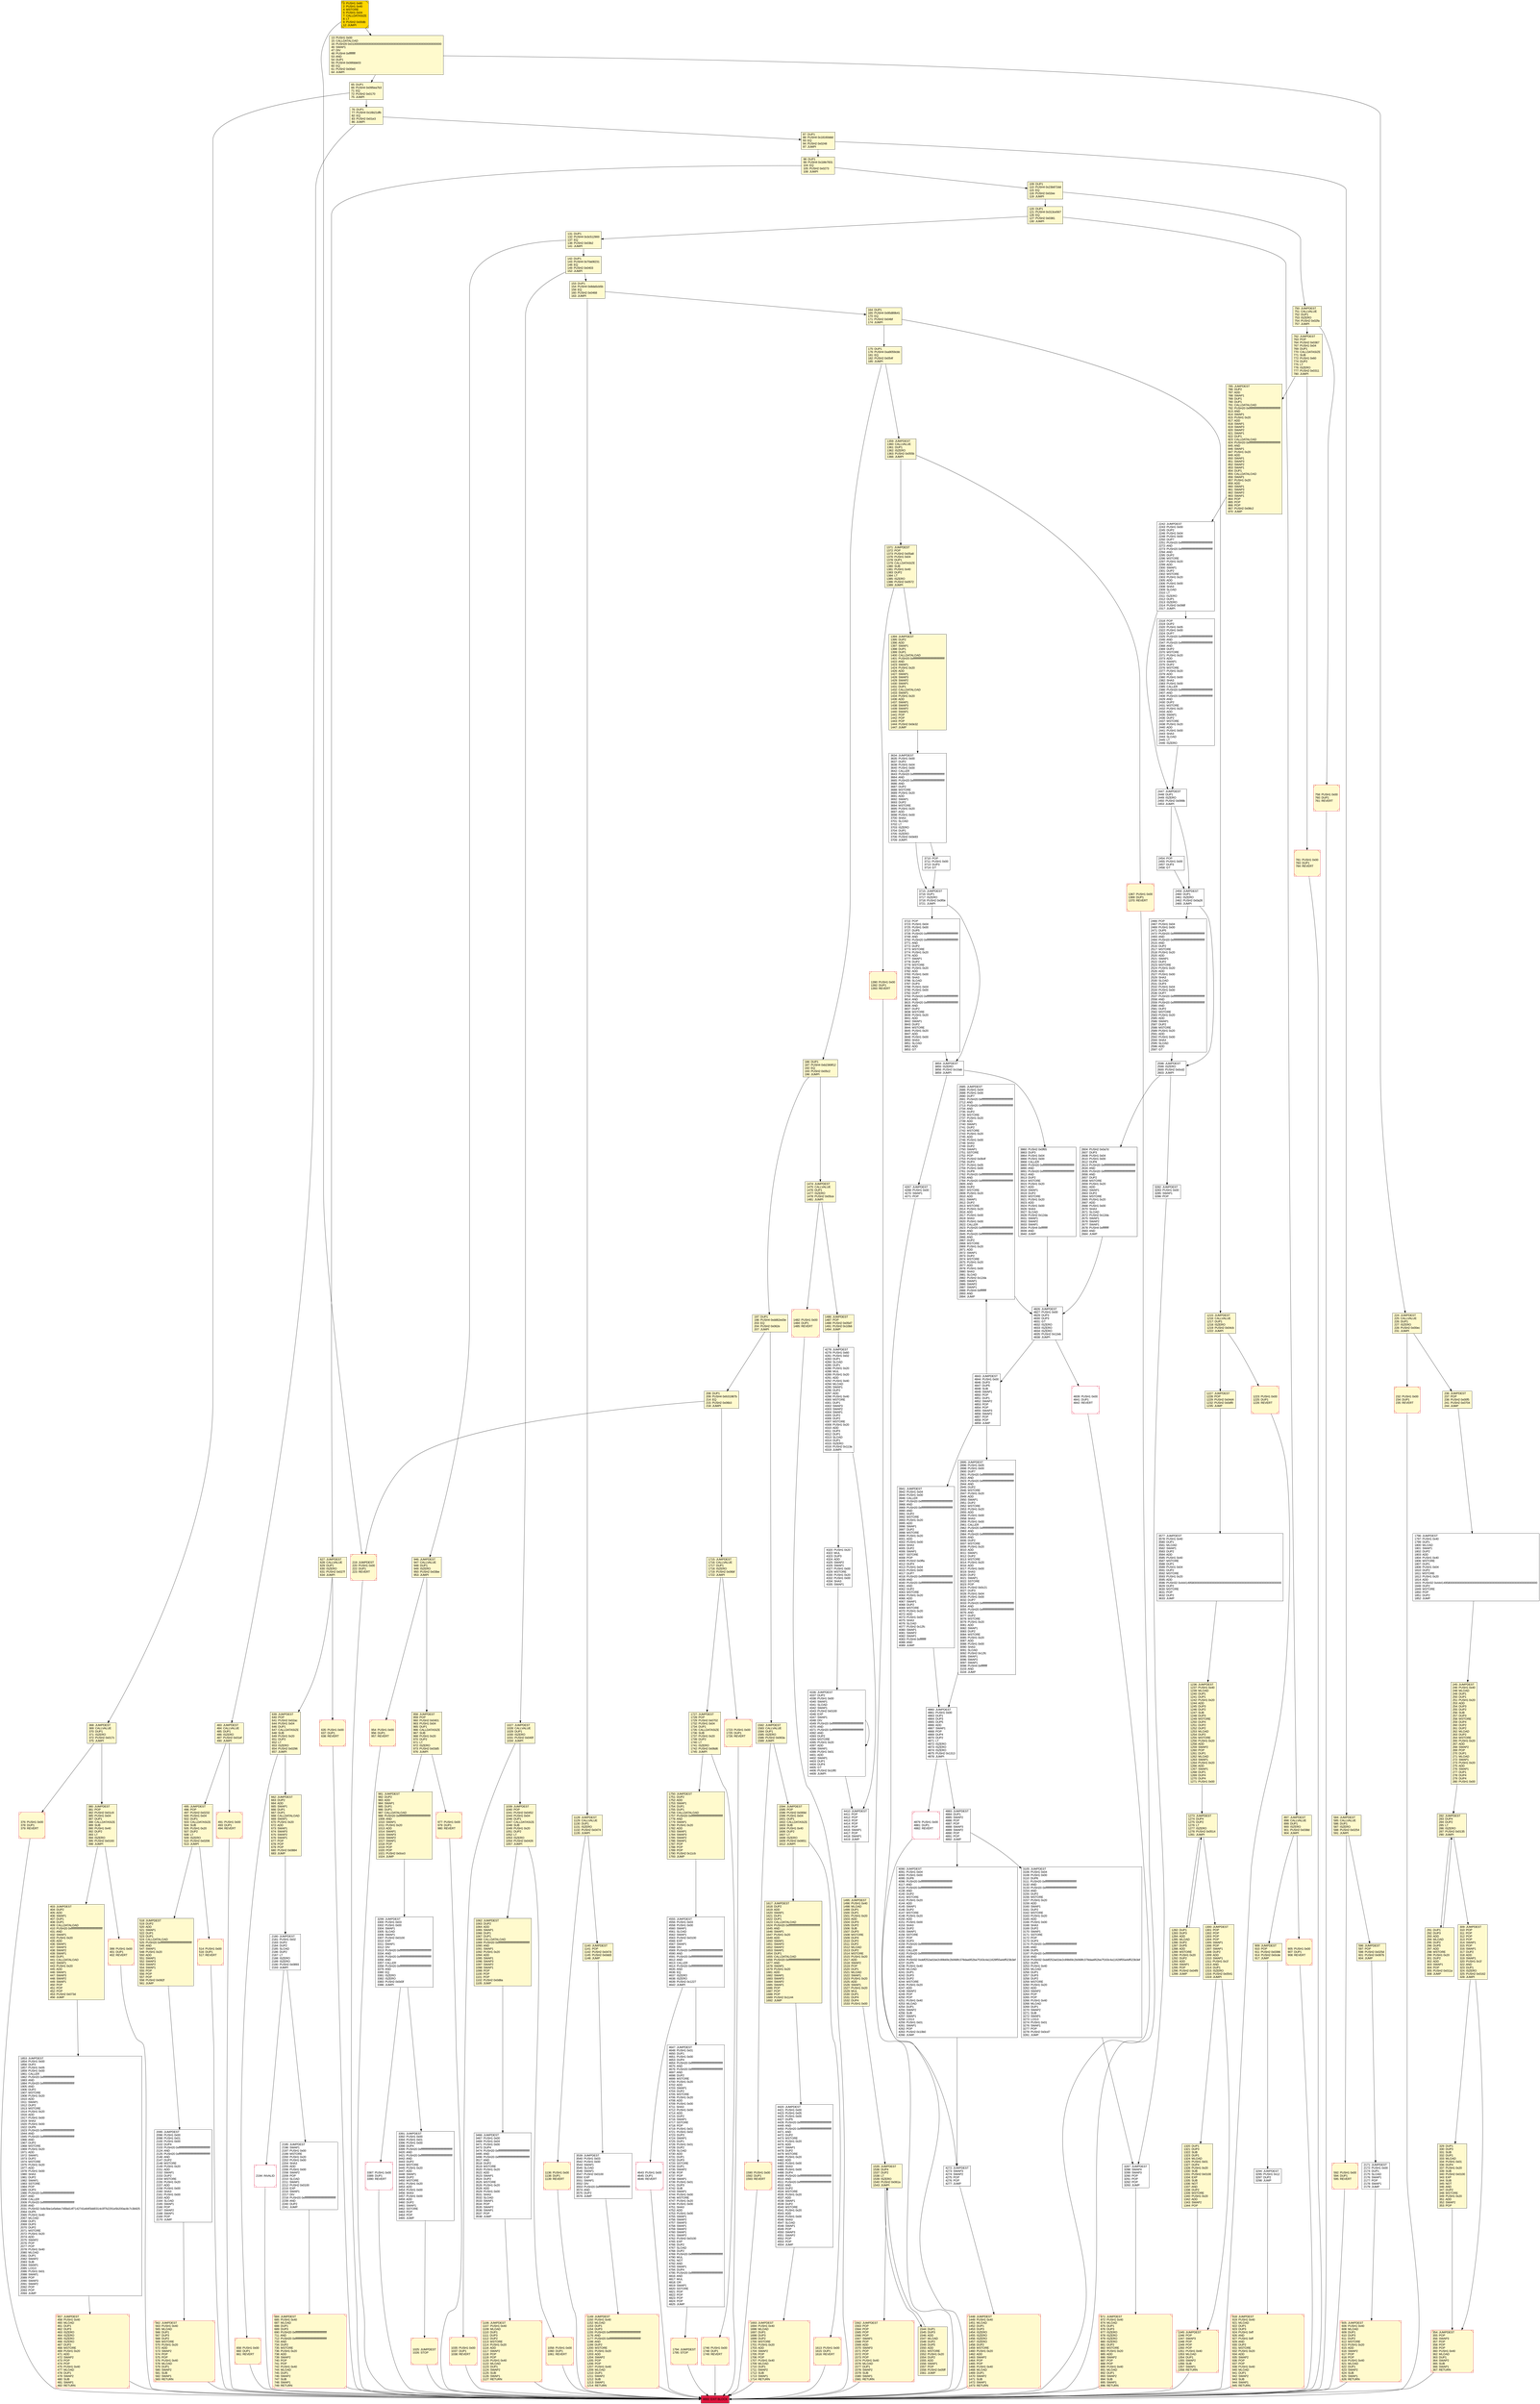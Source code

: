 digraph G {
bgcolor=transparent rankdir=UD;
node [shape=box style=filled color=black fillcolor=white fontname=arial fontcolor=black];
2685 [label="2685: JUMPDEST\l2686: PUSH1 0x04\l2688: PUSH1 0x00\l2690: DUP7\l2691: PUSH20 0xffffffffffffffffffffffffffffffffffffffff\l2712: AND\l2713: PUSH20 0xffffffffffffffffffffffffffffffffffffffff\l2734: AND\l2735: DUP2\l2736: MSTORE\l2737: PUSH1 0x20\l2739: ADD\l2740: SWAP1\l2741: DUP2\l2742: MSTORE\l2743: PUSH1 0x20\l2745: ADD\l2746: PUSH1 0x00\l2748: SHA3\l2749: DUP2\l2750: SWAP1\l2751: SSTORE\l2752: POP\l2753: PUSH2 0x0b4f\l2756: DUP3\l2757: PUSH1 0x05\l2759: PUSH1 0x00\l2761: DUP8\l2762: PUSH20 0xffffffffffffffffffffffffffffffffffffffff\l2783: AND\l2784: PUSH20 0xffffffffffffffffffffffffffffffffffffffff\l2805: AND\l2806: DUP2\l2807: MSTORE\l2808: PUSH1 0x20\l2810: ADD\l2811: SWAP1\l2812: DUP2\l2813: MSTORE\l2814: PUSH1 0x20\l2816: ADD\l2817: PUSH1 0x00\l2819: SHA3\l2820: PUSH1 0x00\l2822: CALLER\l2823: PUSH20 0xffffffffffffffffffffffffffffffffffffffff\l2844: AND\l2845: PUSH20 0xffffffffffffffffffffffffffffffffffffffff\l2866: AND\l2867: DUP2\l2868: MSTORE\l2869: PUSH1 0x20\l2871: ADD\l2872: SWAP1\l2873: DUP2\l2874: MSTORE\l2875: PUSH1 0x20\l2877: ADD\l2878: PUSH1 0x00\l2880: SHA3\l2881: SLOAD\l2882: PUSH2 0x12da\l2885: SWAP1\l2886: SWAP2\l2887: SWAP1\l2888: PUSH4 0xffffffff\l2893: AND\l2894: JUMP\l" ];
1359 [label="1359: JUMPDEST\l1360: CALLVALUE\l1361: DUP1\l1362: ISZERO\l1363: PUSH2 0x055b\l1366: JUMPI\l" fillcolor=lemonchiffon ];
584 [label="584: JUMPDEST\l585: CALLVALUE\l586: DUP1\l587: ISZERO\l588: PUSH2 0x0254\l591: JUMPI\l" fillcolor=lemonchiffon ];
785 [label="785: JUMPDEST\l786: DUP2\l787: ADD\l788: SWAP1\l789: DUP1\l790: DUP1\l791: CALLDATALOAD\l792: PUSH20 0xffffffffffffffffffffffffffffffffffffffff\l813: AND\l814: SWAP1\l815: PUSH1 0x20\l817: ADD\l818: SWAP1\l819: SWAP3\l820: SWAP2\l821: SWAP1\l822: DUP1\l823: CALLDATALOAD\l824: PUSH20 0xffffffffffffffffffffffffffffffffffffffff\l845: AND\l846: SWAP1\l847: PUSH1 0x20\l849: ADD\l850: SWAP1\l851: SWAP3\l852: SWAP2\l853: SWAP1\l854: DUP1\l855: CALLDATALOAD\l856: SWAP1\l857: PUSH1 0x20\l859: ADD\l860: SWAP1\l861: SWAP3\l862: SWAP2\l863: SWAP1\l864: POP\l865: POP\l866: POP\l867: PUSH2 0x08c2\l870: JUMP\l" fillcolor=lemonchiffon ];
3715 [label="3715: JUMPDEST\l3716: DUP1\l3717: ISZERO\l3718: PUSH2 0x0f0e\l3721: JUMPI\l" ];
2242 [label="2242: JUMPDEST\l2243: PUSH1 0x00\l2245: DUP2\l2246: PUSH1 0x04\l2248: PUSH1 0x00\l2250: DUP7\l2251: PUSH20 0xffffffffffffffffffffffffffffffffffffffff\l2272: AND\l2273: PUSH20 0xffffffffffffffffffffffffffffffffffffffff\l2294: AND\l2295: DUP2\l2296: MSTORE\l2297: PUSH1 0x20\l2299: ADD\l2300: SWAP1\l2301: DUP2\l2302: MSTORE\l2303: PUSH1 0x20\l2305: ADD\l2306: PUSH1 0x00\l2308: SHA3\l2309: SLOAD\l2310: LT\l2311: ISZERO\l2312: DUP1\l2313: ISZERO\l2314: PUSH2 0x098f\l2317: JUMPI\l" ];
291 [label="291: DUP1\l292: DUP3\l293: ADD\l294: MLOAD\l295: DUP2\l296: DUP5\l297: ADD\l298: MSTORE\l299: PUSH1 0x20\l301: DUP2\l302: ADD\l303: SWAP1\l304: POP\l305: PUSH2 0x011a\l308: JUMP\l" fillcolor=lemonchiffon ];
897 [label="897: JUMPDEST\l898: CALLVALUE\l899: DUP1\l900: ISZERO\l901: PUSH2 0x038d\l904: JUMPI\l" fillcolor=lemonchiffon ];
1215 [label="1215: JUMPDEST\l1216: CALLVALUE\l1217: DUP1\l1218: ISZERO\l1219: PUSH2 0x04cb\l1222: JUMPI\l" fillcolor=lemonchiffon ];
4410 [label="4410: JUMPDEST\l4411: POP\l4412: POP\l4413: POP\l4414: POP\l4415: POP\l4416: SWAP1\l4417: POP\l4418: SWAP1\l4419: JUMP\l" ];
2459 [label="2459: JUMPDEST\l2460: DUP1\l2461: ISZERO\l2462: PUSH2 0x0a26\l2465: JUMPI\l" ];
1062 [label="1062: JUMPDEST\l1063: DUP2\l1064: ADD\l1065: SWAP1\l1066: DUP1\l1067: DUP1\l1068: CALLDATALOAD\l1069: PUSH20 0xffffffffffffffffffffffffffffffffffffffff\l1090: AND\l1091: SWAP1\l1092: PUSH1 0x20\l1094: ADD\l1095: SWAP1\l1096: SWAP3\l1097: SWAP2\l1098: SWAP1\l1099: POP\l1100: POP\l1101: POP\l1102: PUSH2 0x0d8a\l1105: JUMP\l" fillcolor=lemonchiffon ];
380 [label="380: JUMPDEST\l381: POP\l382: PUSH2 0x01c9\l385: PUSH1 0x04\l387: DUP1\l388: CALLDATASIZE\l389: SUB\l390: PUSH1 0x40\l392: DUP2\l393: LT\l394: ISZERO\l395: PUSH2 0x0193\l398: JUMPI\l" fillcolor=lemonchiffon ];
13 [label="13: PUSH1 0x00\l15: CALLDATALOAD\l16: PUSH29 0x0100000000000000000000000000000000000000000000000000000000\l46: SWAP1\l47: DIV\l48: PUSH4 0xffffffff\l53: AND\l54: DUP1\l55: PUSH4 0x06fdde03\l60: EQ\l61: PUSH2 0x00e0\l64: JUMPI\l" fillcolor=lemonchiffon ];
76 [label="76: DUP1\l77: PUSH4 0x16b21dfb\l82: EQ\l83: PUSH2 0x01e3\l86: JUMPI\l" fillcolor=lemonchiffon ];
4647 [label="4647: JUMPDEST\l4648: PUSH1 0x01\l4650: DUP1\l4651: PUSH1 0x00\l4653: DUP4\l4654: PUSH20 0xffffffffffffffffffffffffffffffffffffffff\l4675: AND\l4676: PUSH20 0xffffffffffffffffffffffffffffffffffffffff\l4697: AND\l4698: DUP2\l4699: MSTORE\l4700: PUSH1 0x20\l4702: ADD\l4703: SWAP1\l4704: DUP2\l4705: MSTORE\l4706: PUSH1 0x20\l4708: ADD\l4709: PUSH1 0x00\l4711: SHA3\l4712: PUSH1 0x00\l4714: ADD\l4715: DUP2\l4716: SWAP1\l4717: SSTORE\l4718: POP\l4719: PUSH1 0x01\l4721: PUSH1 0x02\l4723: DUP3\l4724: SWAP1\l4725: DUP1\l4726: PUSH1 0x01\l4728: DUP2\l4729: SLOAD\l4730: ADD\l4731: DUP1\l4732: DUP3\l4733: SSTORE\l4734: DUP1\l4735: SWAP2\l4736: POP\l4737: POP\l4738: SWAP1\l4739: PUSH1 0x01\l4741: DUP3\l4742: SUB\l4743: SWAP1\l4744: PUSH1 0x00\l4746: MSTORE\l4747: PUSH1 0x20\l4749: PUSH1 0x00\l4751: SHA3\l4752: ADD\l4753: PUSH1 0x00\l4755: SWAP1\l4756: SWAP2\l4757: SWAP3\l4758: SWAP1\l4759: SWAP2\l4760: SWAP1\l4761: SWAP2\l4762: PUSH2 0x0100\l4765: EXP\l4766: DUP2\l4767: SLOAD\l4768: DUP2\l4769: PUSH20 0xffffffffffffffffffffffffffffffffffffffff\l4790: MUL\l4791: NOT\l4792: AND\l4793: SWAP1\l4794: DUP4\l4795: PUSH20 0xffffffffffffffffffffffffffffffffffffffff\l4816: AND\l4817: MUL\l4818: OR\l4819: SWAP1\l4820: SSTORE\l4821: POP\l4822: POP\l4823: POP\l4824: POP\l4825: JUMP\l" ];
186 [label="186: DUP1\l187: PUSH4 0xb2369f12\l192: EQ\l193: PUSH2 0x05c2\l196: JUMPI\l" fillcolor=lemonchiffon ];
1723 [label="1723: PUSH1 0x00\l1725: DUP1\l1726: REVERT\l" fillcolor=lemonchiffon shape=Msquare color=crimson ];
954 [label="954: PUSH1 0x00\l956: DUP1\l957: REVERT\l" fillcolor=lemonchiffon shape=Msquare color=crimson ];
1300 [label="1300: JUMPDEST\l1301: POP\l1302: POP\l1303: POP\l1304: POP\l1305: SWAP1\l1306: POP\l1307: SWAP1\l1308: DUP2\l1309: ADD\l1310: SWAP1\l1311: PUSH1 0x1f\l1313: AND\l1314: DUP1\l1315: ISZERO\l1316: PUSH2 0x0541\l1319: JUMPI\l" fillcolor=lemonchiffon ];
4893 [label="4893: EXIT BLOCK\l" fillcolor=crimson ];
1535 [label="1535: JUMPDEST\l1536: DUP4\l1537: DUP2\l1538: LT\l1539: ISZERO\l1540: PUSH2 0x061a\l1543: JUMPI\l" fillcolor=lemonchiffon ];
208 [label="208: DUP1\l209: PUSH4 0xfc01987b\l214: EQ\l215: PUSH2 0x06b3\l218: JUMPI\l" fillcolor=lemonchiffon ];
918 [label="918: JUMPDEST\l919: PUSH1 0x40\l921: MLOAD\l922: DUP1\l923: DUP3\l924: PUSH1 0xff\l926: AND\l927: PUSH1 0xff\l929: AND\l930: DUP2\l931: MSTORE\l932: PUSH1 0x20\l934: ADD\l935: SWAP2\l936: POP\l937: POP\l938: PUSH1 0x40\l940: MLOAD\l941: DUP1\l942: SWAP2\l943: SUB\l944: SWAP1\l945: RETURN\l" fillcolor=lemonchiffon shape=Msquare color=crimson ];
1320 [label="1320: DUP1\l1321: DUP3\l1322: SUB\l1323: DUP1\l1324: MLOAD\l1325: PUSH1 0x01\l1327: DUP4\l1328: PUSH1 0x20\l1330: SUB\l1331: PUSH2 0x0100\l1334: EXP\l1335: SUB\l1336: NOT\l1337: AND\l1338: DUP2\l1339: MSTORE\l1340: PUSH1 0x20\l1342: ADD\l1343: SWAP2\l1344: POP\l" fillcolor=lemonchiffon ];
518 [label="518: JUMPDEST\l519: DUP2\l520: ADD\l521: SWAP1\l522: DUP1\l523: DUP1\l524: CALLDATALOAD\l525: PUSH20 0xffffffffffffffffffffffffffffffffffffffff\l546: AND\l547: SWAP1\l548: PUSH1 0x20\l550: ADD\l551: SWAP1\l552: SWAP3\l553: SWAP2\l554: SWAP1\l555: POP\l556: POP\l557: POP\l558: PUSH2 0x082f\l561: JUMP\l" fillcolor=lemonchiffon ];
3860 [label="3860: PUSH2 0x0f65\l3863: DUP3\l3864: PUSH1 0x04\l3866: PUSH1 0x00\l3868: CALLER\l3869: PUSH20 0xffffffffffffffffffffffffffffffffffffffff\l3890: AND\l3891: PUSH20 0xffffffffffffffffffffffffffffffffffffffff\l3912: AND\l3913: DUP2\l3914: MSTORE\l3915: PUSH1 0x20\l3917: ADD\l3918: SWAP1\l3919: DUP2\l3920: MSTORE\l3921: PUSH1 0x20\l3923: ADD\l3924: PUSH1 0x00\l3926: SHA3\l3927: SLOAD\l3928: PUSH2 0x12da\l3931: SWAP1\l3932: SWAP2\l3933: SWAP1\l3934: PUSH4 0xffffffff\l3939: AND\l3940: JUMP\l" ];
905 [label="905: PUSH1 0x00\l907: DUP1\l908: REVERT\l" fillcolor=lemonchiffon shape=Msquare color=crimson ];
4826 [label="4826: JUMPDEST\l4827: PUSH1 0x00\l4829: DUP3\l4830: DUP3\l4831: GT\l4832: ISZERO\l4833: ISZERO\l4834: ISZERO\l4835: PUSH2 0x12eb\l4838: JUMPI\l" ];
4320 [label="4320: PUSH1 0x20\l4322: MUL\l4323: DUP3\l4324: ADD\l4325: SWAP2\l4326: SWAP1\l4327: PUSH1 0x00\l4329: MSTORE\l4330: PUSH1 0x20\l4332: PUSH1 0x00\l4334: SHA3\l4335: SWAP1\l" ];
2194 [label="2194: INVALID\l" shape=Msquare color=crimson ];
0 [label="0: PUSH1 0x80\l2: PUSH1 0x40\l4: MSTORE\l5: PUSH1 0x04\l7: CALLDATASIZE\l8: LT\l9: PUSH2 0x00db\l12: JUMPI\l" fillcolor=lemonchiffon shape=Msquare fillcolor=gold ];
399 [label="399: PUSH1 0x00\l401: DUP1\l402: REVERT\l" fillcolor=lemonchiffon shape=Msquare color=crimson ];
1149 [label="1149: JUMPDEST\l1150: PUSH1 0x40\l1152: MLOAD\l1153: DUP1\l1154: DUP3\l1155: PUSH20 0xffffffffffffffffffffffffffffffffffffffff\l1176: AND\l1177: PUSH20 0xffffffffffffffffffffffffffffffffffffffff\l1198: AND\l1199: DUP2\l1200: MSTORE\l1201: PUSH1 0x20\l1203: ADD\l1204: SWAP2\l1205: POP\l1206: POP\l1207: PUSH1 0x40\l1209: MLOAD\l1210: DUP1\l1211: SWAP2\l1212: SUB\l1213: SWAP1\l1214: RETURN\l" fillcolor=lemonchiffon shape=Msquare color=crimson ];
1693 [label="1693: JUMPDEST\l1694: PUSH1 0x40\l1696: MLOAD\l1697: DUP1\l1698: DUP3\l1699: DUP2\l1700: MSTORE\l1701: PUSH1 0x20\l1703: ADD\l1704: SWAP2\l1705: POP\l1706: POP\l1707: PUSH1 0x40\l1709: MLOAD\l1710: DUP1\l1711: SWAP2\l1712: SUB\l1713: SWAP1\l1714: RETURN\l" fillcolor=lemonchiffon shape=Msquare color=crimson ];
658 [label="658: PUSH1 0x00\l660: DUP1\l661: REVERT\l" fillcolor=lemonchiffon shape=Msquare color=crimson ];
403 [label="403: JUMPDEST\l404: DUP2\l405: ADD\l406: SWAP1\l407: DUP1\l408: DUP1\l409: CALLDATALOAD\l410: PUSH20 0xffffffffffffffffffffffffffffffffffffffff\l431: AND\l432: SWAP1\l433: PUSH1 0x20\l435: ADD\l436: SWAP1\l437: SWAP3\l438: SWAP2\l439: SWAP1\l440: DUP1\l441: CALLDATALOAD\l442: SWAP1\l443: PUSH1 0x20\l445: ADD\l446: SWAP1\l447: SWAP3\l448: SWAP2\l449: SWAP1\l450: POP\l451: POP\l452: POP\l453: PUSH2 0x073d\l456: JUMP\l" fillcolor=lemonchiffon ];
87 [label="87: DUP1\l88: PUSH4 0x18160ddd\l93: EQ\l94: PUSH2 0x0248\l97: JUMPI\l" fillcolor=lemonchiffon ];
3391 [label="3391: JUMPDEST\l3392: PUSH1 0x00\l3394: PUSH1 0x01\l3396: PUSH1 0x00\l3398: DUP4\l3399: PUSH20 0xffffffffffffffffffffffffffffffffffffffff\l3420: AND\l3421: PUSH20 0xffffffffffffffffffffffffffffffffffffffff\l3442: AND\l3443: DUP2\l3444: MSTORE\l3445: PUSH1 0x20\l3447: ADD\l3448: SWAP1\l3449: DUP2\l3450: MSTORE\l3451: PUSH1 0x20\l3453: ADD\l3454: PUSH1 0x00\l3456: SHA3\l3457: PUSH1 0x00\l3459: ADD\l3460: DUP2\l3461: SWAP1\l3462: SSTORE\l3463: POP\l3464: POP\l3465: JUMP\l" ];
1495 [label="1495: JUMPDEST\l1496: PUSH1 0x40\l1498: MLOAD\l1499: DUP1\l1500: DUP1\l1501: PUSH1 0x20\l1503: ADD\l1504: DUP3\l1505: DUP2\l1506: SUB\l1507: DUP3\l1508: MSTORE\l1509: DUP4\l1510: DUP2\l1511: DUP2\l1512: MLOAD\l1513: DUP2\l1514: MSTORE\l1515: PUSH1 0x20\l1517: ADD\l1518: SWAP2\l1519: POP\l1520: DUP1\l1521: MLOAD\l1522: SWAP1\l1523: PUSH1 0x20\l1525: ADD\l1526: SWAP1\l1527: PUSH1 0x20\l1529: MUL\l1530: DUP1\l1531: DUP4\l1532: DUP4\l1533: PUSH1 0x00\l" fillcolor=lemonchiffon ];
1544 [label="1544: DUP1\l1545: DUP3\l1546: ADD\l1547: MLOAD\l1548: DUP2\l1549: DUP5\l1550: ADD\l1551: MSTORE\l1552: PUSH1 0x20\l1554: DUP2\l1555: ADD\l1556: SWAP1\l1557: POP\l1558: PUSH2 0x05ff\l1561: JUMP\l" fillcolor=lemonchiffon ];
627 [label="627: JUMPDEST\l628: CALLVALUE\l629: DUP1\l630: ISZERO\l631: PUSH2 0x027f\l634: JUMPI\l" fillcolor=lemonchiffon ];
329 [label="329: DUP1\l330: DUP3\l331: SUB\l332: DUP1\l333: MLOAD\l334: PUSH1 0x01\l336: DUP4\l337: PUSH1 0x20\l339: SUB\l340: PUSH2 0x0100\l343: EXP\l344: SUB\l345: NOT\l346: AND\l347: DUP2\l348: MSTORE\l349: PUSH1 0x20\l351: ADD\l352: SWAP2\l353: POP\l" fillcolor=lemonchiffon ];
2318 [label="2318: POP\l2319: DUP2\l2320: PUSH1 0x05\l2322: PUSH1 0x00\l2324: DUP7\l2325: PUSH20 0xffffffffffffffffffffffffffffffffffffffff\l2346: AND\l2347: PUSH20 0xffffffffffffffffffffffffffffffffffffffff\l2368: AND\l2369: DUP2\l2370: MSTORE\l2371: PUSH1 0x20\l2373: ADD\l2374: SWAP1\l2375: DUP2\l2376: MSTORE\l2377: PUSH1 0x20\l2379: ADD\l2380: PUSH1 0x00\l2382: SHA3\l2383: PUSH1 0x00\l2385: CALLER\l2386: PUSH20 0xffffffffffffffffffffffffffffffffffffffff\l2407: AND\l2408: PUSH20 0xffffffffffffffffffffffffffffffffffffffff\l2429: AND\l2430: DUP2\l2431: MSTORE\l2432: PUSH1 0x20\l2434: ADD\l2435: SWAP1\l2436: DUP2\l2437: MSTORE\l2438: PUSH1 0x20\l2440: ADD\l2441: PUSH1 0x00\l2443: SHA3\l2444: SLOAD\l2445: LT\l2446: ISZERO\l" ];
245 [label="245: JUMPDEST\l246: PUSH1 0x40\l248: MLOAD\l249: DUP1\l250: DUP1\l251: PUSH1 0x20\l253: ADD\l254: DUP3\l255: DUP2\l256: SUB\l257: DUP3\l258: MSTORE\l259: DUP4\l260: DUP2\l261: DUP2\l262: MLOAD\l263: DUP2\l264: MSTORE\l265: PUSH1 0x20\l267: ADD\l268: SWAP2\l269: POP\l270: DUP1\l271: MLOAD\l272: SWAP1\l273: PUSH1 0x20\l275: ADD\l276: SWAP1\l277: DUP1\l278: DUP4\l279: DUP4\l280: PUSH1 0x00\l" fillcolor=lemonchiffon ];
3577 [label="3577: JUMPDEST\l3578: PUSH1 0x40\l3580: DUP1\l3581: MLOAD\l3582: SWAP1\l3583: DUP2\l3584: ADD\l3585: PUSH1 0x40\l3587: MSTORE\l3588: DUP1\l3589: PUSH1 0x04\l3591: DUP2\l3592: MSTORE\l3593: PUSH1 0x20\l3595: ADD\l3596: PUSH32 0x4441495800000000000000000000000000000000000000000000000000000000\l3629: DUP2\l3630: MSTORE\l3631: POP\l3632: DUP2\l3633: JUMP\l" ];
4839 [label="4839: PUSH1 0x00\l4841: DUP1\l4842: REVERT\l" shape=Msquare color=crimson ];
232 [label="232: PUSH1 0x00\l234: DUP1\l235: REVERT\l" fillcolor=lemonchiffon shape=Msquare color=crimson ];
491 [label="491: PUSH1 0x00\l493: DUP1\l494: REVERT\l" fillcolor=lemonchiffon shape=Msquare color=crimson ];
3710 [label="3710: POP\l3711: PUSH1 0x00\l3713: DUP3\l3714: GT\l" ];
2895 [label="2895: JUMPDEST\l2896: PUSH1 0x05\l2898: PUSH1 0x00\l2900: DUP7\l2901: PUSH20 0xffffffffffffffffffffffffffffffffffffffff\l2922: AND\l2923: PUSH20 0xffffffffffffffffffffffffffffffffffffffff\l2944: AND\l2945: DUP2\l2946: MSTORE\l2947: PUSH1 0x20\l2949: ADD\l2950: SWAP1\l2951: DUP2\l2952: MSTORE\l2953: PUSH1 0x20\l2955: ADD\l2956: PUSH1 0x00\l2958: SHA3\l2959: PUSH1 0x00\l2961: CALLER\l2962: PUSH20 0xffffffffffffffffffffffffffffffffffffffff\l2983: AND\l2984: PUSH20 0xffffffffffffffffffffffffffffffffffffffff\l3005: AND\l3006: DUP2\l3007: MSTORE\l3008: PUSH1 0x20\l3010: ADD\l3011: SWAP1\l3012: DUP2\l3013: MSTORE\l3014: PUSH1 0x20\l3016: ADD\l3017: PUSH1 0x00\l3019: SHA3\l3020: DUP2\l3021: SWAP1\l3022: SSTORE\l3023: POP\l3024: PUSH2 0x0c21\l3027: DUP3\l3028: PUSH1 0x04\l3030: PUSH1 0x00\l3032: DUP7\l3033: PUSH20 0xffffffffffffffffffffffffffffffffffffffff\l3054: AND\l3055: PUSH20 0xffffffffffffffffffffffffffffffffffffffff\l3076: AND\l3077: DUP2\l3078: MSTORE\l3079: PUSH1 0x20\l3081: ADD\l3082: SWAP1\l3083: DUP2\l3084: MSTORE\l3085: PUSH1 0x20\l3087: ADD\l3088: PUSH1 0x00\l3090: SHA3\l3091: SLOAD\l3092: PUSH2 0x12fc\l3095: SWAP1\l3096: SWAP2\l3097: SWAP1\l3098: PUSH4 0xffffffff\l3103: AND\l3104: JUMP\l" ];
4278 [label="4278: JUMPDEST\l4279: PUSH1 0x60\l4281: PUSH1 0x02\l4283: DUP1\l4284: SLOAD\l4285: DUP1\l4286: PUSH1 0x20\l4288: MUL\l4289: PUSH1 0x20\l4291: ADD\l4292: PUSH1 0x40\l4294: MLOAD\l4295: SWAP1\l4296: DUP2\l4297: ADD\l4298: PUSH1 0x40\l4300: MSTORE\l4301: DUP1\l4302: SWAP3\l4303: SWAP2\l4304: SWAP1\l4305: DUP2\l4306: DUP2\l4307: MSTORE\l4308: PUSH1 0x20\l4310: ADD\l4311: DUP3\l4312: DUP1\l4313: SLOAD\l4314: DUP1\l4315: ISZERO\l4316: PUSH2 0x113a\l4319: JUMPI\l" ];
1562 [label="1562: JUMPDEST\l1563: POP\l1564: POP\l1565: POP\l1566: POP\l1567: SWAP1\l1568: POP\l1569: ADD\l1570: SWAP3\l1571: POP\l1572: POP\l1573: POP\l1574: PUSH1 0x40\l1576: MLOAD\l1577: DUP1\l1578: SWAP2\l1579: SUB\l1580: SWAP1\l1581: RETURN\l" fillcolor=lemonchiffon shape=Msquare color=crimson ];
2171 [label="2171: JUMPDEST\l2172: PUSH1 0x00\l2174: DUP1\l2175: SLOAD\l2176: SWAP1\l2177: POP\l2178: SWAP1\l2179: JUMP\l" ];
3466 [label="3466: JUMPDEST\l3467: PUSH1 0x00\l3469: PUSH1 0x04\l3471: PUSH1 0x00\l3473: DUP4\l3474: PUSH20 0xffffffffffffffffffffffffffffffffffffffff\l3495: AND\l3496: PUSH20 0xffffffffffffffffffffffffffffffffffffffff\l3517: AND\l3518: DUP2\l3519: MSTORE\l3520: PUSH1 0x20\l3522: ADD\l3523: SWAP1\l3524: DUP2\l3525: MSTORE\l3526: PUSH1 0x20\l3528: ADD\l3529: PUSH1 0x00\l3531: SHA3\l3532: SLOAD\l3533: SWAP1\l3534: POP\l3535: SWAP2\l3536: SWAP1\l3537: POP\l3538: JUMP\l" ];
164 [label="164: DUP1\l165: PUSH4 0x95d89b41\l170: EQ\l171: PUSH2 0x04bf\l174: JUMPI\l" fillcolor=lemonchiffon ];
3294 [label="3294: JUMPDEST\l3295: PUSH1 0x12\l3297: DUP2\l3298: JUMP\l" ];
2447 [label="2447: JUMPDEST\l2448: DUP1\l2449: ISZERO\l2450: PUSH2 0x099b\l2453: JUMPI\l" ];
762 [label="762: JUMPDEST\l763: POP\l764: PUSH2 0x0367\l767: PUSH1 0x04\l769: DUP1\l770: CALLDATASIZE\l771: SUB\l772: PUSH1 0x60\l774: DUP2\l775: LT\l776: ISZERO\l777: PUSH2 0x0311\l780: JUMPI\l" fillcolor=lemonchiffon ];
1715 [label="1715: JUMPDEST\l1716: CALLVALUE\l1717: DUP1\l1718: ISZERO\l1719: PUSH2 0x06bf\l1722: JUMPI\l" fillcolor=lemonchiffon ];
758 [label="758: PUSH1 0x00\l760: DUP1\l761: REVERT\l" fillcolor=lemonchiffon shape=Msquare color=crimson ];
2466 [label="2466: POP\l2467: PUSH1 0x04\l2469: PUSH1 0x00\l2471: DUP5\l2472: PUSH20 0xffffffffffffffffffffffffffffffffffffffff\l2493: AND\l2494: PUSH20 0xffffffffffffffffffffffffffffffffffffffff\l2515: AND\l2516: DUP2\l2517: MSTORE\l2518: PUSH1 0x20\l2520: ADD\l2521: SWAP1\l2522: DUP2\l2523: MSTORE\l2524: PUSH1 0x20\l2526: ADD\l2527: PUSH1 0x00\l2529: SHA3\l2530: SLOAD\l2531: DUP3\l2532: PUSH1 0x04\l2534: PUSH1 0x00\l2536: DUP7\l2537: PUSH20 0xffffffffffffffffffffffffffffffffffffffff\l2558: AND\l2559: PUSH20 0xffffffffffffffffffffffffffffffffffffffff\l2580: AND\l2581: DUP2\l2582: MSTORE\l2583: PUSH1 0x20\l2585: ADD\l2586: SWAP1\l2587: DUP2\l2588: MSTORE\l2589: PUSH1 0x20\l2591: ADD\l2592: PUSH1 0x00\l2594: SHA3\l2595: SLOAD\l2596: ADD\l2597: GT\l" ];
871 [label="871: JUMPDEST\l872: PUSH1 0x40\l874: MLOAD\l875: DUP1\l876: DUP3\l877: ISZERO\l878: ISZERO\l879: ISZERO\l880: ISZERO\l881: DUP2\l882: MSTORE\l883: PUSH1 0x20\l885: ADD\l886: SWAP2\l887: POP\l888: POP\l889: PUSH1 0x40\l891: MLOAD\l892: DUP1\l893: SWAP2\l894: SUB\l895: SWAP1\l896: RETURN\l" fillcolor=lemonchiffon shape=Msquare color=crimson ];
4336 [label="4336: JUMPDEST\l4337: DUP2\l4338: PUSH1 0x00\l4340: SWAP1\l4341: SLOAD\l4342: SWAP1\l4343: PUSH2 0x0100\l4346: EXP\l4347: SWAP1\l4348: DIV\l4349: PUSH20 0xffffffffffffffffffffffffffffffffffffffff\l4370: AND\l4371: PUSH20 0xffffffffffffffffffffffffffffffffffffffff\l4392: AND\l4393: DUP2\l4394: MSTORE\l4395: PUSH1 0x20\l4397: ADD\l4398: SWAP1\l4399: PUSH1 0x01\l4401: ADD\l4402: SWAP1\l4403: DUP1\l4404: DUP4\l4405: GT\l4406: PUSH2 0x10f0\l4409: JUMPI\l" ];
662 [label="662: JUMPDEST\l663: DUP2\l664: ADD\l665: SWAP1\l666: DUP1\l667: DUP1\l668: CALLDATALOAD\l669: SWAP1\l670: PUSH1 0x20\l672: ADD\l673: SWAP1\l674: SWAP3\l675: SWAP2\l676: SWAP1\l677: POP\l678: POP\l679: POP\l680: PUSH2 0x0884\l683: JUMP\l" fillcolor=lemonchiffon ];
3539 [label="3539: JUMPDEST\l3540: PUSH1 0x03\l3542: PUSH1 0x00\l3544: SWAP1\l3545: SLOAD\l3546: SWAP1\l3547: PUSH2 0x0100\l3550: EXP\l3551: SWAP1\l3552: DIV\l3553: PUSH20 0xffffffffffffffffffffffffffffffffffffffff\l3574: AND\l3575: DUP2\l3576: JUMP\l" ];
2095 [label="2095: JUMPDEST\l2096: PUSH1 0x00\l2098: PUSH1 0x01\l2100: PUSH1 0x00\l2102: DUP4\l2103: PUSH20 0xffffffffffffffffffffffffffffffffffffffff\l2124: AND\l2125: PUSH20 0xffffffffffffffffffffffffffffffffffffffff\l2146: AND\l2147: DUP2\l2148: MSTORE\l2149: PUSH1 0x20\l2151: ADD\l2152: SWAP1\l2153: DUP2\l2154: MSTORE\l2155: PUSH1 0x20\l2157: ADD\l2158: PUSH1 0x00\l2160: SHA3\l2161: PUSH1 0x00\l2163: ADD\l2164: SLOAD\l2165: SWAP1\l2166: POP\l2167: SWAP2\l2168: SWAP1\l2169: POP\l2170: JUMP\l" ];
2180 [label="2180: JUMPDEST\l2181: PUSH1 0x02\l2183: DUP2\l2184: DUP2\l2185: SLOAD\l2186: DUP2\l2187: LT\l2188: ISZERO\l2189: ISZERO\l2190: PUSH2 0x0893\l2193: JUMPI\l" ];
1236 [label="1236: JUMPDEST\l1237: PUSH1 0x40\l1239: MLOAD\l1240: DUP1\l1241: DUP1\l1242: PUSH1 0x20\l1244: ADD\l1245: DUP3\l1246: DUP2\l1247: SUB\l1248: DUP3\l1249: MSTORE\l1250: DUP4\l1251: DUP2\l1252: DUP2\l1253: MLOAD\l1254: DUP2\l1255: MSTORE\l1256: PUSH1 0x20\l1258: ADD\l1259: SWAP2\l1260: POP\l1261: DUP1\l1262: MLOAD\l1263: SWAP1\l1264: PUSH1 0x20\l1266: ADD\l1267: SWAP1\l1268: DUP1\l1269: DUP4\l1270: DUP4\l1271: PUSH1 0x00\l" fillcolor=lemonchiffon ];
981 [label="981: JUMPDEST\l982: DUP2\l983: ADD\l984: SWAP1\l985: DUP1\l986: DUP1\l987: CALLDATALOAD\l988: PUSH20 0xffffffffffffffffffffffffffffffffffffffff\l1009: AND\l1010: SWAP1\l1011: PUSH1 0x20\l1013: ADD\l1014: SWAP1\l1015: SWAP3\l1016: SWAP2\l1017: SWAP1\l1018: POP\l1019: POP\l1020: POP\l1021: PUSH2 0x0ce3\l1024: JUMP\l" fillcolor=lemonchiffon ];
1223 [label="1223: PUSH1 0x00\l1225: DUP1\l1226: REVERT\l" fillcolor=lemonchiffon shape=Msquare color=crimson ];
4090 [label="4090: JUMPDEST\l4091: PUSH1 0x04\l4093: PUSH1 0x00\l4095: DUP6\l4096: PUSH20 0xffffffffffffffffffffffffffffffffffffffff\l4117: AND\l4118: PUSH20 0xffffffffffffffffffffffffffffffffffffffff\l4139: AND\l4140: DUP2\l4141: MSTORE\l4142: PUSH1 0x20\l4144: ADD\l4145: SWAP1\l4146: DUP2\l4147: MSTORE\l4148: PUSH1 0x20\l4150: ADD\l4151: PUSH1 0x00\l4153: SHA3\l4154: DUP2\l4155: SWAP1\l4156: SSTORE\l4157: POP\l4158: DUP3\l4159: PUSH20 0xffffffffffffffffffffffffffffffffffffffff\l4180: AND\l4181: CALLER\l4182: PUSH20 0xffffffffffffffffffffffffffffffffffffffff\l4203: AND\l4204: PUSH32 0xddf252ad1be2c89b69c2b068fc378daa952ba7f163c4a11628f55a4df523b3ef\l4237: DUP5\l4238: PUSH1 0x40\l4240: MLOAD\l4241: DUP1\l4242: DUP3\l4243: DUP2\l4244: MSTORE\l4245: PUSH1 0x20\l4247: ADD\l4248: SWAP2\l4249: POP\l4250: POP\l4251: PUSH1 0x40\l4253: MLOAD\l4254: DUP1\l4255: SWAP2\l4256: SUB\l4257: SWAP1\l4258: LOG3\l4259: PUSH1 0x01\l4261: SWAP1\l4262: POP\l4263: PUSH2 0x10b0\l4266: JUMP\l" ];
1482 [label="1482: PUSH1 0x00\l1484: DUP1\l1485: REVERT\l" fillcolor=lemonchiffon shape=Msquare color=crimson ];
909 [label="909: JUMPDEST\l910: POP\l911: PUSH2 0x0396\l914: PUSH2 0x0cde\l917: JUMP\l" fillcolor=lemonchiffon ];
175 [label="175: DUP1\l176: PUSH4 0xa9059cbb\l181: EQ\l182: PUSH2 0x054f\l185: JUMPI\l" fillcolor=lemonchiffon ];
1617 [label="1617: JUMPDEST\l1618: DUP2\l1619: ADD\l1620: SWAP1\l1621: DUP1\l1622: DUP1\l1623: CALLDATALOAD\l1624: PUSH20 0xffffffffffffffffffffffffffffffffffffffff\l1645: AND\l1646: SWAP1\l1647: PUSH1 0x20\l1649: ADD\l1650: SWAP1\l1651: SWAP3\l1652: SWAP2\l1653: SWAP1\l1654: DUP1\l1655: CALLDATALOAD\l1656: PUSH20 0xffffffffffffffffffffffffffffffffffffffff\l1677: AND\l1678: SWAP1\l1679: PUSH1 0x20\l1681: ADD\l1682: SWAP1\l1683: SWAP3\l1684: SWAP2\l1685: SWAP1\l1686: POP\l1687: POP\l1688: POP\l1689: PUSH2 0x1144\l1692: JUMP\l" fillcolor=lemonchiffon ];
977 [label="977: PUSH1 0x00\l979: DUP1\l980: REVERT\l" fillcolor=lemonchiffon shape=Msquare color=crimson ];
3722 [label="3722: POP\l3723: PUSH1 0x04\l3725: PUSH1 0x00\l3727: DUP5\l3728: PUSH20 0xffffffffffffffffffffffffffffffffffffffff\l3749: AND\l3750: PUSH20 0xffffffffffffffffffffffffffffffffffffffff\l3771: AND\l3772: DUP2\l3773: MSTORE\l3774: PUSH1 0x20\l3776: ADD\l3777: SWAP1\l3778: DUP2\l3779: MSTORE\l3780: PUSH1 0x20\l3782: ADD\l3783: PUSH1 0x00\l3785: SHA3\l3786: SLOAD\l3787: DUP3\l3788: PUSH1 0x04\l3790: PUSH1 0x00\l3792: DUP7\l3793: PUSH20 0xffffffffffffffffffffffffffffffffffffffff\l3814: AND\l3815: PUSH20 0xffffffffffffffffffffffffffffffffffffffff\l3836: AND\l3837: DUP2\l3838: MSTORE\l3839: PUSH1 0x20\l3841: ADD\l3842: SWAP1\l3843: DUP2\l3844: MSTORE\l3845: PUSH1 0x20\l3847: ADD\l3848: PUSH1 0x00\l3850: SHA3\l3851: SLOAD\l3852: ADD\l3853: GT\l" ];
1746 [label="1746: PUSH1 0x00\l1748: DUP1\l1749: REVERT\l" fillcolor=lemonchiffon shape=Msquare color=crimson ];
596 [label="596: JUMPDEST\l597: POP\l598: PUSH2 0x025d\l601: PUSH2 0x087b\l604: JUMP\l" fillcolor=lemonchiffon ];
3299 [label="3299: JUMPDEST\l3300: PUSH1 0x03\l3302: PUSH1 0x00\l3304: SWAP1\l3305: SLOAD\l3306: SWAP1\l3307: PUSH2 0x0100\l3310: EXP\l3311: SWAP1\l3312: DIV\l3313: PUSH20 0xffffffffffffffffffffffffffffffffffffffff\l3334: AND\l3335: PUSH20 0xffffffffffffffffffffffffffffffffffffffff\l3356: AND\l3357: CALLER\l3358: PUSH20 0xffffffffffffffffffffffffffffffffffffffff\l3379: AND\l3380: EQ\l3381: ISZERO\l3382: ISZERO\l3383: PUSH2 0x0d3f\l3386: JUMPI\l" ];
1273 [label="1273: JUMPDEST\l1274: DUP4\l1275: DUP2\l1276: LT\l1277: ISZERO\l1278: PUSH2 0x0514\l1281: JUMPI\l" fillcolor=lemonchiffon ];
958 [label="958: JUMPDEST\l959: POP\l960: PUSH2 0x0401\l963: PUSH1 0x04\l965: DUP1\l966: CALLDATASIZE\l967: SUB\l968: PUSH1 0x20\l970: DUP2\l971: LT\l972: ISZERO\l973: PUSH2 0x03d5\l976: JUMPI\l" fillcolor=lemonchiffon ];
4883 [label="4883: JUMPDEST\l4884: DUP1\l4885: SWAP2\l4886: POP\l4887: POP\l4888: SWAP3\l4889: SWAP2\l4890: POP\l4891: POP\l4892: JUMP\l" ];
4420 [label="4420: JUMPDEST\l4421: PUSH1 0x00\l4423: PUSH1 0x05\l4425: PUSH1 0x00\l4427: DUP5\l4428: PUSH20 0xffffffffffffffffffffffffffffffffffffffff\l4449: AND\l4450: PUSH20 0xffffffffffffffffffffffffffffffffffffffff\l4471: AND\l4472: DUP2\l4473: MSTORE\l4474: PUSH1 0x20\l4476: ADD\l4477: SWAP1\l4478: DUP2\l4479: MSTORE\l4480: PUSH1 0x20\l4482: ADD\l4483: PUSH1 0x00\l4485: SHA3\l4486: PUSH1 0x00\l4488: DUP4\l4489: PUSH20 0xffffffffffffffffffffffffffffffffffffffff\l4510: AND\l4511: PUSH20 0xffffffffffffffffffffffffffffffffffffffff\l4532: AND\l4533: DUP2\l4534: MSTORE\l4535: PUSH1 0x20\l4537: ADD\l4538: SWAP1\l4539: DUP2\l4540: MSTORE\l4541: PUSH1 0x20\l4543: ADD\l4544: PUSH1 0x00\l4546: SHA3\l4547: SLOAD\l4548: SWAP1\l4549: POP\l4550: SWAP3\l4551: SWAP2\l4552: POP\l4553: POP\l4554: JUMP\l" ];
1027 [label="1027: JUMPDEST\l1028: CALLVALUE\l1029: DUP1\l1030: ISZERO\l1031: PUSH2 0x040f\l1034: JUMPI\l" fillcolor=lemonchiffon ];
153 [label="153: DUP1\l154: PUSH4 0x8da5cb5b\l159: EQ\l160: PUSH2 0x0468\l163: JUMPI\l" fillcolor=lemonchiffon ];
562 [label="562: JUMPDEST\l563: PUSH1 0x40\l565: MLOAD\l566: DUP1\l567: DUP3\l568: DUP2\l569: MSTORE\l570: PUSH1 0x20\l572: ADD\l573: SWAP2\l574: POP\l575: POP\l576: PUSH1 0x40\l578: MLOAD\l579: DUP1\l580: SWAP2\l581: SUB\l582: SWAP1\l583: RETURN\l" fillcolor=lemonchiffon shape=Msquare color=crimson ];
2195 [label="2195: JUMPDEST\l2196: SWAP1\l2197: PUSH1 0x00\l2199: MSTORE\l2200: PUSH1 0x20\l2202: PUSH1 0x00\l2204: SHA3\l2205: ADD\l2206: PUSH1 0x00\l2208: SWAP2\l2209: POP\l2210: SLOAD\l2211: SWAP1\l2212: PUSH2 0x0100\l2215: EXP\l2216: SWAP1\l2217: DIV\l2218: PUSH20 0xffffffffffffffffffffffffffffffffffffffff\l2239: AND\l2240: DUP2\l2241: JUMP\l" ];
4643 [label="4643: PUSH1 0x00\l4645: DUP1\l4646: REVERT\l" shape=Msquare color=crimson ];
1058 [label="1058: PUSH1 0x00\l1060: DUP1\l1061: REVERT\l" fillcolor=lemonchiffon shape=Msquare color=crimson ];
3105 [label="3105: JUMPDEST\l3106: PUSH1 0x04\l3108: PUSH1 0x00\l3110: DUP6\l3111: PUSH20 0xffffffffffffffffffffffffffffffffffffffff\l3132: AND\l3133: PUSH20 0xffffffffffffffffffffffffffffffffffffffff\l3154: AND\l3155: DUP2\l3156: MSTORE\l3157: PUSH1 0x20\l3159: ADD\l3160: SWAP1\l3161: DUP2\l3162: MSTORE\l3163: PUSH1 0x20\l3165: ADD\l3166: PUSH1 0x00\l3168: SHA3\l3169: DUP2\l3170: SWAP1\l3171: SSTORE\l3172: POP\l3173: DUP3\l3174: PUSH20 0xffffffffffffffffffffffffffffffffffffffff\l3195: AND\l3196: DUP5\l3197: PUSH20 0xffffffffffffffffffffffffffffffffffffffff\l3218: AND\l3219: PUSH32 0xddf252ad1be2c89b69c2b068fc378daa952ba7f163c4a11628f55a4df523b3ef\l3252: DUP5\l3253: PUSH1 0x40\l3255: MLOAD\l3256: DUP1\l3257: DUP3\l3258: DUP2\l3259: MSTORE\l3260: PUSH1 0x20\l3262: ADD\l3263: SWAP2\l3264: POP\l3265: POP\l3266: PUSH1 0x40\l3268: MLOAD\l3269: DUP1\l3270: SWAP2\l3271: SUB\l3272: SWAP1\l3273: LOG3\l3274: PUSH1 0x01\l3276: SWAP1\l3277: POP\l3278: PUSH2 0x0cd7\l3281: JUMP\l" ];
1594 [label="1594: JUMPDEST\l1595: POP\l1596: PUSH2 0x069d\l1599: PUSH1 0x04\l1601: DUP1\l1602: CALLDATASIZE\l1603: SUB\l1604: PUSH1 0x40\l1606: DUP2\l1607: LT\l1608: ISZERO\l1609: PUSH2 0x0651\l1612: JUMPI\l" fillcolor=lemonchiffon ];
1750 [label="1750: JUMPDEST\l1751: DUP2\l1752: ADD\l1753: SWAP1\l1754: DUP1\l1755: DUP1\l1756: CALLDATALOAD\l1757: PUSH20 0xffffffffffffffffffffffffffffffffffffffff\l1778: AND\l1779: SWAP1\l1780: PUSH1 0x20\l1782: ADD\l1783: SWAP1\l1784: SWAP3\l1785: SWAP2\l1786: SWAP1\l1787: POP\l1788: POP\l1789: POP\l1790: PUSH2 0x11cb\l1793: JUMP\l" fillcolor=lemonchiffon ];
4272 [label="4272: JUMPDEST\l4273: SWAP3\l4274: SWAP2\l4275: POP\l4276: POP\l4277: JUMP\l" ];
3282 [label="3282: JUMPDEST\l3283: PUSH1 0x00\l3285: SWAP1\l3286: POP\l" ];
1448 [label="1448: JUMPDEST\l1449: PUSH1 0x40\l1451: MLOAD\l1452: DUP1\l1453: DUP3\l1454: ISZERO\l1455: ISZERO\l1456: ISZERO\l1457: ISZERO\l1458: DUP2\l1459: MSTORE\l1460: PUSH1 0x20\l1462: ADD\l1463: SWAP2\l1464: POP\l1465: POP\l1466: PUSH1 0x40\l1468: MLOAD\l1469: DUP1\l1470: SWAP2\l1471: SUB\l1472: SWAP1\l1473: RETURN\l" fillcolor=lemonchiffon shape=Msquare color=crimson ];
750 [label="750: JUMPDEST\l751: CALLVALUE\l752: DUP1\l753: ISZERO\l754: PUSH2 0x02fa\l757: JUMPI\l" fillcolor=lemonchiffon ];
1582 [label="1582: JUMPDEST\l1583: CALLVALUE\l1584: DUP1\l1585: ISZERO\l1586: PUSH2 0x063a\l1589: JUMPI\l" fillcolor=lemonchiffon ];
1025 [label="1025: JUMPDEST\l1026: STOP\l" fillcolor=lemonchiffon shape=Msquare color=crimson ];
1794 [label="1794: JUMPDEST\l1795: STOP\l" fillcolor=lemonchiffon shape=Msquare color=crimson ];
142 [label="142: DUP1\l143: PUSH4 0x70a08231\l148: EQ\l149: PUSH2 0x0403\l152: JUMPI\l" fillcolor=lemonchiffon ];
1590 [label="1590: PUSH1 0x00\l1592: DUP1\l1593: REVERT\l" fillcolor=lemonchiffon shape=Msquare color=crimson ];
3387 [label="3387: PUSH1 0x00\l3389: DUP1\l3390: REVERT\l" shape=Msquare color=crimson ];
309 [label="309: JUMPDEST\l310: POP\l311: POP\l312: POP\l313: POP\l314: SWAP1\l315: POP\l316: SWAP1\l317: DUP2\l318: ADD\l319: SWAP1\l320: PUSH1 0x1f\l322: AND\l323: DUP1\l324: ISZERO\l325: PUSH2 0x0162\l328: JUMPI\l" fillcolor=lemonchiffon ];
2454 [label="2454: POP\l2455: PUSH1 0x00\l2457: DUP3\l2458: GT\l" ];
514 [label="514: PUSH1 0x00\l516: DUP1\l517: REVERT\l" fillcolor=lemonchiffon shape=Msquare color=crimson ];
4860 [label="4860: JUMPDEST\l4861: PUSH1 0x00\l4863: DUP1\l4864: DUP3\l4865: DUP5\l4866: ADD\l4867: SWAP1\l4868: POP\l4869: DUP4\l4870: DUP2\l4871: LT\l4872: ISZERO\l4873: ISZERO\l4874: ISZERO\l4875: PUSH2 0x1313\l4878: JUMPI\l" ];
98 [label="98: DUP1\l99: PUSH4 0x1bfe7831\l104: EQ\l105: PUSH2 0x0273\l108: JUMPI\l" fillcolor=lemonchiffon ];
1035 [label="1035: PUSH1 0x00\l1037: DUP1\l1038: REVERT\l" fillcolor=lemonchiffon shape=Msquare color=crimson ];
781 [label="781: PUSH1 0x00\l783: DUP1\l784: REVERT\l" fillcolor=lemonchiffon shape=Msquare color=crimson ];
4879 [label="4879: PUSH1 0x00\l4881: DUP1\l4882: REVERT\l" shape=Msquare color=crimson ];
1727 [label="1727: JUMPDEST\l1728: POP\l1729: PUSH2 0x0702\l1732: PUSH1 0x04\l1734: DUP1\l1735: CALLDATASIZE\l1736: SUB\l1737: PUSH1 0x20\l1739: DUP2\l1740: LT\l1741: ISZERO\l1742: PUSH2 0x06d6\l1745: JUMPI\l" fillcolor=lemonchiffon ];
131 [label="131: DUP1\l132: PUSH4 0x3c512900\l137: EQ\l138: PUSH2 0x03b2\l141: JUMPI\l" fillcolor=lemonchiffon ];
1796 [label="1796: JUMPDEST\l1797: PUSH1 0x40\l1799: DUP1\l1800: MLOAD\l1801: SWAP1\l1802: DUP2\l1803: ADD\l1804: PUSH1 0x40\l1806: MSTORE\l1807: DUP1\l1808: PUSH1 0x04\l1810: DUP2\l1811: MSTORE\l1812: PUSH1 0x20\l1814: ADD\l1815: PUSH32 0x4441495800000000000000000000000000000000000000000000000000000000\l1848: DUP2\l1849: MSTORE\l1850: POP\l1851: DUP2\l1852: JUMP\l" ];
483 [label="483: JUMPDEST\l484: CALLVALUE\l485: DUP1\l486: ISZERO\l487: PUSH2 0x01ef\l490: JUMPI\l" fillcolor=lemonchiffon ];
4843 [label="4843: JUMPDEST\l4844: PUSH1 0x00\l4846: DUP3\l4847: DUP5\l4848: SUB\l4849: SWAP1\l4850: POP\l4851: DUP1\l4852: SWAP2\l4853: POP\l4854: POP\l4855: SWAP3\l4856: SWAP2\l4857: POP\l4858: POP\l4859: JUMP\l" ];
120 [label="120: DUP1\l121: PUSH4 0x313ce567\l126: EQ\l127: PUSH2 0x0381\l130: JUMPI\l" fillcolor=lemonchiffon ];
65 [label="65: DUP1\l66: PUSH4 0x095ea7b3\l71: EQ\l72: PUSH2 0x0170\l75: JUMPI\l" fillcolor=lemonchiffon ];
2598 [label="2598: JUMPDEST\l2599: ISZERO\l2600: PUSH2 0x0cd2\l2603: JUMPI\l" ];
1474 [label="1474: JUMPDEST\l1475: CALLVALUE\l1476: DUP1\l1477: ISZERO\l1478: PUSH2 0x05ce\l1481: JUMPI\l" fillcolor=lemonchiffon ];
1128 [label="1128: JUMPDEST\l1129: CALLVALUE\l1130: DUP1\l1131: ISZERO\l1132: PUSH2 0x0474\l1135: JUMPI\l" fillcolor=lemonchiffon ];
3287 [label="3287: JUMPDEST\l3288: SWAP4\l3289: SWAP3\l3290: POP\l3291: POP\l3292: POP\l3293: JUMP\l" ];
639 [label="639: JUMPDEST\l640: POP\l641: PUSH2 0x02ac\l644: PUSH1 0x04\l646: DUP1\l647: CALLDATASIZE\l648: SUB\l649: PUSH1 0x20\l651: DUP2\l652: LT\l653: ISZERO\l654: PUSH2 0x0296\l657: JUMPI\l" fillcolor=lemonchiffon ];
1371 [label="1371: JUMPDEST\l1372: POP\l1373: PUSH2 0x05a8\l1376: PUSH1 0x04\l1378: DUP1\l1379: CALLDATASIZE\l1380: SUB\l1381: PUSH1 0x40\l1383: DUP2\l1384: LT\l1385: ISZERO\l1386: PUSH2 0x0572\l1389: JUMPI\l" fillcolor=lemonchiffon ];
3854 [label="3854: JUMPDEST\l3855: ISZERO\l3856: PUSH2 0x10ab\l3859: JUMPI\l" ];
282 [label="282: JUMPDEST\l283: DUP4\l284: DUP2\l285: LT\l286: ISZERO\l287: PUSH2 0x0135\l290: JUMPI\l" fillcolor=lemonchiffon ];
1390 [label="1390: PUSH1 0x00\l1392: DUP1\l1393: REVERT\l" fillcolor=lemonchiffon shape=Msquare color=crimson ];
236 [label="236: JUMPDEST\l237: POP\l238: PUSH2 0x00f5\l241: PUSH2 0x0704\l244: JUMP\l" fillcolor=lemonchiffon ];
1136 [label="1136: PUSH1 0x00\l1138: DUP1\l1139: REVERT\l" fillcolor=lemonchiffon shape=Msquare color=crimson ];
1394 [label="1394: JUMPDEST\l1395: DUP2\l1396: ADD\l1397: SWAP1\l1398: DUP1\l1399: DUP1\l1400: CALLDATALOAD\l1401: PUSH20 0xffffffffffffffffffffffffffffffffffffffff\l1422: AND\l1423: SWAP1\l1424: PUSH1 0x20\l1426: ADD\l1427: SWAP1\l1428: SWAP3\l1429: SWAP2\l1430: SWAP1\l1431: DUP1\l1432: CALLDATALOAD\l1433: SWAP1\l1434: PUSH1 0x20\l1436: ADD\l1437: SWAP1\l1438: SWAP3\l1439: SWAP2\l1440: SWAP1\l1441: POP\l1442: POP\l1443: POP\l1444: PUSH2 0x0e32\l1447: JUMP\l" fillcolor=lemonchiffon ];
197 [label="197: DUP1\l198: PUSH4 0xdd62ed3e\l203: EQ\l204: PUSH2 0x062e\l207: JUMPI\l" fillcolor=lemonchiffon ];
376 [label="376: PUSH1 0x00\l378: DUP1\l379: REVERT\l" fillcolor=lemonchiffon shape=Msquare color=crimson ];
1345 [label="1345: JUMPDEST\l1346: POP\l1347: SWAP3\l1348: POP\l1349: POP\l1350: POP\l1351: PUSH1 0x40\l1353: MLOAD\l1354: DUP1\l1355: SWAP2\l1356: SUB\l1357: SWAP1\l1358: RETURN\l" fillcolor=lemonchiffon shape=Msquare color=crimson ];
635 [label="635: PUSH1 0x00\l637: DUP1\l638: REVERT\l" fillcolor=lemonchiffon shape=Msquare color=crimson ];
3941 [label="3941: JUMPDEST\l3942: PUSH1 0x04\l3944: PUSH1 0x00\l3946: CALLER\l3947: PUSH20 0xffffffffffffffffffffffffffffffffffffffff\l3968: AND\l3969: PUSH20 0xffffffffffffffffffffffffffffffffffffffff\l3990: AND\l3991: DUP2\l3992: MSTORE\l3993: PUSH1 0x20\l3995: ADD\l3996: SWAP1\l3997: DUP2\l3998: MSTORE\l3999: PUSH1 0x20\l4001: ADD\l4002: PUSH1 0x00\l4004: SHA3\l4005: DUP2\l4006: SWAP1\l4007: SSTORE\l4008: POP\l4009: PUSH2 0x0ffa\l4012: DUP3\l4013: PUSH1 0x04\l4015: PUSH1 0x00\l4017: DUP7\l4018: PUSH20 0xffffffffffffffffffffffffffffffffffffffff\l4039: AND\l4040: PUSH20 0xffffffffffffffffffffffffffffffffffffffff\l4061: AND\l4062: DUP2\l4063: MSTORE\l4064: PUSH1 0x20\l4066: ADD\l4067: SWAP1\l4068: DUP2\l4069: MSTORE\l4070: PUSH1 0x20\l4072: ADD\l4073: PUSH1 0x00\l4075: SHA3\l4076: SLOAD\l4077: PUSH2 0x12fc\l4080: SWAP1\l4081: SWAP2\l4082: SWAP1\l4083: PUSH4 0xffffffff\l4088: AND\l4089: JUMP\l" ];
1282 [label="1282: DUP1\l1283: DUP3\l1284: ADD\l1285: MLOAD\l1286: DUP2\l1287: DUP5\l1288: ADD\l1289: MSTORE\l1290: PUSH1 0x20\l1292: DUP2\l1293: ADD\l1294: SWAP1\l1295: POP\l1296: PUSH2 0x04f9\l1299: JUMP\l" fillcolor=lemonchiffon ];
495 [label="495: JUMPDEST\l496: POP\l497: PUSH2 0x0232\l500: PUSH1 0x04\l502: DUP1\l503: CALLDATASIZE\l504: SUB\l505: PUSH1 0x20\l507: DUP2\l508: LT\l509: ISZERO\l510: PUSH2 0x0206\l513: JUMPI\l" fillcolor=lemonchiffon ];
219 [label="219: JUMPDEST\l220: PUSH1 0x00\l222: DUP1\l223: REVERT\l" fillcolor=lemonchiffon shape=Msquare color=crimson ];
109 [label="109: DUP1\l110: PUSH4 0x23b872dd\l115: EQ\l116: PUSH2 0x02ee\l119: JUMPI\l" fillcolor=lemonchiffon ];
1106 [label="1106: JUMPDEST\l1107: PUSH1 0x40\l1109: MLOAD\l1110: DUP1\l1111: DUP3\l1112: DUP2\l1113: MSTORE\l1114: PUSH1 0x20\l1116: ADD\l1117: SWAP2\l1118: POP\l1119: POP\l1120: PUSH1 0x40\l1122: MLOAD\l1123: DUP1\l1124: SWAP2\l1125: SUB\l1126: SWAP1\l1127: RETURN\l" fillcolor=lemonchiffon shape=Msquare color=crimson ];
1227 [label="1227: JUMPDEST\l1228: POP\l1229: PUSH2 0x04d4\l1232: PUSH2 0x0df9\l1235: JUMP\l" fillcolor=lemonchiffon ];
1039 [label="1039: JUMPDEST\l1040: POP\l1041: PUSH2 0x0452\l1044: PUSH1 0x04\l1046: DUP1\l1047: CALLDATASIZE\l1048: SUB\l1049: PUSH1 0x20\l1051: DUP2\l1052: LT\l1053: ISZERO\l1054: PUSH2 0x0426\l1057: JUMPI\l" fillcolor=lemonchiffon ];
4555 [label="4555: JUMPDEST\l4556: PUSH1 0x03\l4558: PUSH1 0x00\l4560: SWAP1\l4561: SLOAD\l4562: SWAP1\l4563: PUSH2 0x0100\l4566: EXP\l4567: SWAP1\l4568: DIV\l4569: PUSH20 0xffffffffffffffffffffffffffffffffffffffff\l4590: AND\l4591: PUSH20 0xffffffffffffffffffffffffffffffffffffffff\l4612: AND\l4613: CALLER\l4614: PUSH20 0xffffffffffffffffffffffffffffffffffffffff\l4635: AND\l4636: EQ\l4637: ISZERO\l4638: ISZERO\l4639: PUSH2 0x1227\l4642: JUMPI\l" ];
224 [label="224: JUMPDEST\l225: CALLVALUE\l226: DUP1\l227: ISZERO\l228: PUSH2 0x00ec\l231: JUMPI\l" fillcolor=lemonchiffon ];
4267 [label="4267: JUMPDEST\l4268: PUSH1 0x00\l4270: SWAP1\l4271: POP\l" ];
3634 [label="3634: JUMPDEST\l3635: PUSH1 0x00\l3637: DUP2\l3638: PUSH1 0x04\l3640: PUSH1 0x00\l3642: CALLER\l3643: PUSH20 0xffffffffffffffffffffffffffffffffffffffff\l3664: AND\l3665: PUSH20 0xffffffffffffffffffffffffffffffffffffffff\l3686: AND\l3687: DUP2\l3688: MSTORE\l3689: PUSH1 0x20\l3691: ADD\l3692: SWAP1\l3693: DUP2\l3694: MSTORE\l3695: PUSH1 0x20\l3697: ADD\l3698: PUSH1 0x00\l3700: SHA3\l3701: SLOAD\l3702: LT\l3703: ISZERO\l3704: DUP1\l3705: ISZERO\l3706: PUSH2 0x0e83\l3709: JUMPI\l" ];
1613 [label="1613: PUSH1 0x00\l1615: DUP1\l1616: REVERT\l" fillcolor=lemonchiffon shape=Msquare color=crimson ];
2604 [label="2604: PUSH2 0x0a7d\l2607: DUP3\l2608: PUSH1 0x04\l2610: PUSH1 0x00\l2612: DUP8\l2613: PUSH20 0xffffffffffffffffffffffffffffffffffffffff\l2634: AND\l2635: PUSH20 0xffffffffffffffffffffffffffffffffffffffff\l2656: AND\l2657: DUP2\l2658: MSTORE\l2659: PUSH1 0x20\l2661: ADD\l2662: SWAP1\l2663: DUP2\l2664: MSTORE\l2665: PUSH1 0x20\l2667: ADD\l2668: PUSH1 0x00\l2670: SHA3\l2671: SLOAD\l2672: PUSH2 0x12da\l2675: SWAP1\l2676: SWAP2\l2677: SWAP1\l2678: PUSH4 0xffffffff\l2683: AND\l2684: JUMP\l" ];
605 [label="605: JUMPDEST\l606: PUSH1 0x40\l608: MLOAD\l609: DUP1\l610: DUP3\l611: DUP2\l612: MSTORE\l613: PUSH1 0x20\l615: ADD\l616: SWAP2\l617: POP\l618: POP\l619: PUSH1 0x40\l621: MLOAD\l622: DUP1\l623: SWAP2\l624: SUB\l625: SWAP1\l626: RETURN\l" fillcolor=lemonchiffon shape=Msquare color=crimson ];
592 [label="592: PUSH1 0x00\l594: DUP1\l595: REVERT\l" fillcolor=lemonchiffon shape=Msquare color=crimson ];
946 [label="946: JUMPDEST\l947: CALLVALUE\l948: DUP1\l949: ISZERO\l950: PUSH2 0x03be\l953: JUMPI\l" fillcolor=lemonchiffon ];
457 [label="457: JUMPDEST\l458: PUSH1 0x40\l460: MLOAD\l461: DUP1\l462: DUP3\l463: ISZERO\l464: ISZERO\l465: ISZERO\l466: ISZERO\l467: DUP2\l468: MSTORE\l469: PUSH1 0x20\l471: ADD\l472: SWAP2\l473: POP\l474: POP\l475: PUSH1 0x40\l477: MLOAD\l478: DUP1\l479: SWAP2\l480: SUB\l481: SWAP1\l482: RETURN\l" fillcolor=lemonchiffon shape=Msquare color=crimson ];
1367 [label="1367: PUSH1 0x00\l1369: DUP1\l1370: REVERT\l" fillcolor=lemonchiffon shape=Msquare color=crimson ];
1853 [label="1853: JUMPDEST\l1854: PUSH1 0x00\l1856: DUP2\l1857: PUSH1 0x05\l1859: PUSH1 0x00\l1861: CALLER\l1862: PUSH20 0xffffffffffffffffffffffffffffffffffffffff\l1883: AND\l1884: PUSH20 0xffffffffffffffffffffffffffffffffffffffff\l1905: AND\l1906: DUP2\l1907: MSTORE\l1908: PUSH1 0x20\l1910: ADD\l1911: SWAP1\l1912: DUP2\l1913: MSTORE\l1914: PUSH1 0x20\l1916: ADD\l1917: PUSH1 0x00\l1919: SHA3\l1920: PUSH1 0x00\l1922: DUP6\l1923: PUSH20 0xffffffffffffffffffffffffffffffffffffffff\l1944: AND\l1945: PUSH20 0xffffffffffffffffffffffffffffffffffffffff\l1966: AND\l1967: DUP2\l1968: MSTORE\l1969: PUSH1 0x20\l1971: ADD\l1972: SWAP1\l1973: DUP2\l1974: MSTORE\l1975: PUSH1 0x20\l1977: ADD\l1978: PUSH1 0x00\l1980: SHA3\l1981: DUP2\l1982: SWAP1\l1983: SSTORE\l1984: POP\l1985: DUP3\l1986: PUSH20 0xffffffffffffffffffffffffffffffffffffffff\l2007: AND\l2008: CALLER\l2009: PUSH20 0xffffffffffffffffffffffffffffffffffffffff\l2030: AND\l2031: PUSH32 0x8c5be1e5ebec7d5bd14f71427d1e84f3dd0314c0f7b2291e5b200ac8c7c3b925\l2064: DUP5\l2065: PUSH1 0x40\l2067: MLOAD\l2068: DUP1\l2069: DUP3\l2070: DUP2\l2071: MSTORE\l2072: PUSH1 0x20\l2074: ADD\l2075: SWAP2\l2076: POP\l2077: POP\l2078: PUSH1 0x40\l2080: MLOAD\l2081: DUP1\l2082: SWAP2\l2083: SUB\l2084: SWAP1\l2085: LOG3\l2086: PUSH1 0x01\l2088: SWAP1\l2089: POP\l2090: SWAP3\l2091: SWAP2\l2092: POP\l2093: POP\l2094: JUMP\l" ];
354 [label="354: JUMPDEST\l355: POP\l356: SWAP3\l357: POP\l358: POP\l359: POP\l360: PUSH1 0x40\l362: MLOAD\l363: DUP1\l364: SWAP2\l365: SUB\l366: SWAP1\l367: RETURN\l" fillcolor=lemonchiffon shape=Msquare color=crimson ];
1140 [label="1140: JUMPDEST\l1141: POP\l1142: PUSH2 0x047d\l1145: PUSH2 0x0dd3\l1148: JUMP\l" fillcolor=lemonchiffon ];
1486 [label="1486: JUMPDEST\l1487: POP\l1488: PUSH2 0x05d7\l1491: PUSH2 0x10b6\l1494: JUMP\l" fillcolor=lemonchiffon ];
368 [label="368: JUMPDEST\l369: CALLVALUE\l370: DUP1\l371: ISZERO\l372: PUSH2 0x017c\l375: JUMPI\l" fillcolor=lemonchiffon ];
684 [label="684: JUMPDEST\l685: PUSH1 0x40\l687: MLOAD\l688: DUP1\l689: DUP3\l690: PUSH20 0xffffffffffffffffffffffffffffffffffffffff\l711: AND\l712: PUSH20 0xffffffffffffffffffffffffffffffffffffffff\l733: AND\l734: DUP2\l735: MSTORE\l736: PUSH1 0x20\l738: ADD\l739: SWAP2\l740: POP\l741: POP\l742: PUSH1 0x40\l744: MLOAD\l745: DUP1\l746: SWAP2\l747: SUB\l748: SWAP1\l749: RETURN\l" fillcolor=lemonchiffon shape=Msquare color=crimson ];
4336 -> 4336;
1853 -> 457;
1723 -> 4893;
3860 -> 4826;
1128 -> 1136;
142 -> 153;
4883 -> 4090;
4272 -> 1448;
958 -> 981;
76 -> 87;
368 -> 376;
3854 -> 4267;
1727 -> 1750;
2598 -> 2604;
380 -> 403;
658 -> 4893;
1149 -> 4893;
1693 -> 4893;
87 -> 584;
224 -> 236;
1394 -> 3634;
164 -> 175;
380 -> 399;
1474 -> 1486;
65 -> 368;
1128 -> 1140;
4278 -> 4410;
153 -> 1128;
518 -> 2095;
1062 -> 3466;
2447 -> 2459;
98 -> 109;
2180 -> 2194;
758 -> 4893;
1562 -> 4893;
3539 -> 1149;
4410 -> 1495;
232 -> 4893;
2242 -> 2447;
164 -> 1215;
4839 -> 4893;
109 -> 120;
1495 -> 1535;
1535 -> 1544;
1544 -> 1535;
762 -> 785;
1273 -> 1300;
4278 -> 4320;
897 -> 909;
4267 -> 4272;
1594 -> 1613;
1027 -> 1039;
4555 -> 4643;
175 -> 1359;
236 -> 1796;
1746 -> 4893;
109 -> 750;
3294 -> 918;
1223 -> 4893;
1025 -> 4893;
245 -> 282;
1590 -> 4893;
946 -> 958;
4647 -> 1794;
639 -> 662;
1140 -> 3539;
2466 -> 2598;
562 -> 4893;
1058 -> 4893;
4643 -> 4893;
3634 -> 3710;
3391 -> 1025;
224 -> 232;
1474 -> 1482;
1486 -> 4278;
3466 -> 1106;
120 -> 897;
1035 -> 4893;
329 -> 354;
4843 -> 2685;
514 -> 4893;
3722 -> 3854;
750 -> 758;
186 -> 197;
750 -> 762;
635 -> 4893;
1136 -> 4893;
403 -> 1853;
13 -> 65;
65 -> 76;
4090 -> 4272;
684 -> 4893;
3299 -> 3387;
2180 -> 2195;
1594 -> 1617;
368 -> 380;
3854 -> 3860;
592 -> 4893;
1215 -> 1227;
1613 -> 4893;
605 -> 4893;
1359 -> 1367;
495 -> 518;
1715 -> 1727;
197 -> 208;
1320 -> 1345;
1106 -> 4893;
4883 -> 3105;
639 -> 658;
1371 -> 1390;
1582 -> 1590;
785 -> 2242;
954 -> 4893;
120 -> 131;
958 -> 977;
4860 -> 4879;
1617 -> 4420;
142 -> 1027;
2318 -> 2447;
1371 -> 1394;
981 -> 3299;
1236 -> 1273;
1582 -> 1594;
131 -> 142;
3577 -> 1236;
596 -> 2171;
897 -> 905;
2685 -> 4826;
1027 -> 1035;
2194 -> 4893;
399 -> 4893;
905 -> 4893;
0 -> 13;
1300 -> 1320;
909 -> 3294;
662 -> 2180;
918 -> 4893;
3710 -> 3715;
131 -> 946;
871 -> 4893;
3105 -> 3287;
3299 -> 3391;
2459 -> 2466;
197 -> 1582;
1715 -> 1723;
1535 -> 1562;
2242 -> 2318;
4420 -> 1693;
282 -> 309;
2598 -> 3282;
4336 -> 4410;
491 -> 4893;
3282 -> 3287;
4843 -> 3941;
1039 -> 1058;
309 -> 354;
483 -> 495;
1215 -> 1223;
4826 -> 4839;
977 -> 4893;
1750 -> 4555;
1482 -> 4893;
175 -> 186;
208 -> 1715;
4320 -> 4336;
3715 -> 3722;
2195 -> 684;
495 -> 514;
584 -> 596;
3941 -> 4860;
3387 -> 4893;
1448 -> 4893;
1794 -> 4893;
627 -> 639;
4826 -> 4843;
87 -> 98;
627 -> 635;
3287 -> 871;
76 -> 483;
1273 -> 1282;
1282 -> 1273;
1227 -> 3577;
2454 -> 2459;
781 -> 4893;
4879 -> 4893;
2171 -> 605;
282 -> 291;
291 -> 282;
1300 -> 1345;
219 -> 4893;
376 -> 4893;
1345 -> 4893;
2604 -> 4826;
3715 -> 3854;
1359 -> 1371;
1390 -> 4893;
2459 -> 2598;
153 -> 164;
4860 -> 4883;
1727 -> 1746;
186 -> 1474;
309 -> 329;
2095 -> 562;
3634 -> 3715;
354 -> 4893;
457 -> 4893;
2895 -> 4860;
98 -> 627;
1367 -> 4893;
946 -> 954;
0 -> 219;
483 -> 491;
1039 -> 1062;
4843 -> 2895;
2447 -> 2454;
584 -> 592;
762 -> 781;
4555 -> 4647;
1796 -> 245;
208 -> 219;
13 -> 224;
}